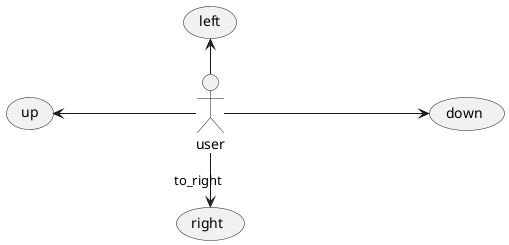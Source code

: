 @startuml
left to right direction
:user: -u--> (up)
:user: --ri-> (right) : to_right
:user: ---left-->  (left)
:user: --do--> (down)

' question: left/right cannot adjust length

@enduml